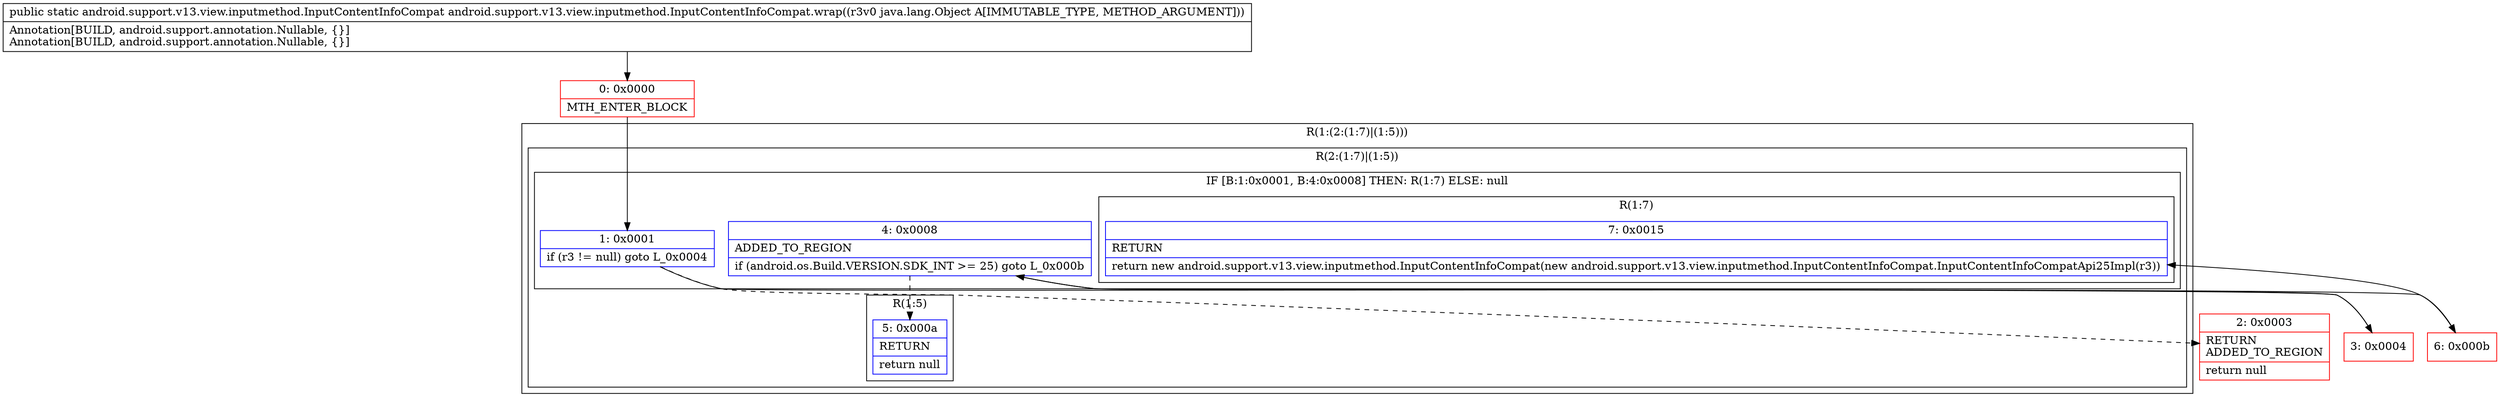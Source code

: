 digraph "CFG forandroid.support.v13.view.inputmethod.InputContentInfoCompat.wrap(Ljava\/lang\/Object;)Landroid\/support\/v13\/view\/inputmethod\/InputContentInfoCompat;" {
subgraph cluster_Region_897234406 {
label = "R(1:(2:(1:7)|(1:5)))";
node [shape=record,color=blue];
subgraph cluster_Region_1253851339 {
label = "R(2:(1:7)|(1:5))";
node [shape=record,color=blue];
subgraph cluster_IfRegion_507674339 {
label = "IF [B:1:0x0001, B:4:0x0008] THEN: R(1:7) ELSE: null";
node [shape=record,color=blue];
Node_1 [shape=record,label="{1\:\ 0x0001|if (r3 != null) goto L_0x0004\l}"];
Node_4 [shape=record,label="{4\:\ 0x0008|ADDED_TO_REGION\l|if (android.os.Build.VERSION.SDK_INT \>= 25) goto L_0x000b\l}"];
subgraph cluster_Region_476315893 {
label = "R(1:7)";
node [shape=record,color=blue];
Node_7 [shape=record,label="{7\:\ 0x0015|RETURN\l|return new android.support.v13.view.inputmethod.InputContentInfoCompat(new android.support.v13.view.inputmethod.InputContentInfoCompat.InputContentInfoCompatApi25Impl(r3))\l}"];
}
}
subgraph cluster_Region_2085704474 {
label = "R(1:5)";
node [shape=record,color=blue];
Node_5 [shape=record,label="{5\:\ 0x000a|RETURN\l|return null\l}"];
}
}
}
Node_0 [shape=record,color=red,label="{0\:\ 0x0000|MTH_ENTER_BLOCK\l}"];
Node_2 [shape=record,color=red,label="{2\:\ 0x0003|RETURN\lADDED_TO_REGION\l|return null\l}"];
Node_3 [shape=record,color=red,label="{3\:\ 0x0004}"];
Node_6 [shape=record,color=red,label="{6\:\ 0x000b}"];
MethodNode[shape=record,label="{public static android.support.v13.view.inputmethod.InputContentInfoCompat android.support.v13.view.inputmethod.InputContentInfoCompat.wrap((r3v0 java.lang.Object A[IMMUTABLE_TYPE, METHOD_ARGUMENT]))  | Annotation[BUILD, android.support.annotation.Nullable, \{\}]\lAnnotation[BUILD, android.support.annotation.Nullable, \{\}]\l}"];
MethodNode -> Node_0;
Node_1 -> Node_2[style=dashed];
Node_1 -> Node_3;
Node_4 -> Node_5[style=dashed];
Node_4 -> Node_6;
Node_0 -> Node_1;
Node_3 -> Node_4;
Node_6 -> Node_7;
}

